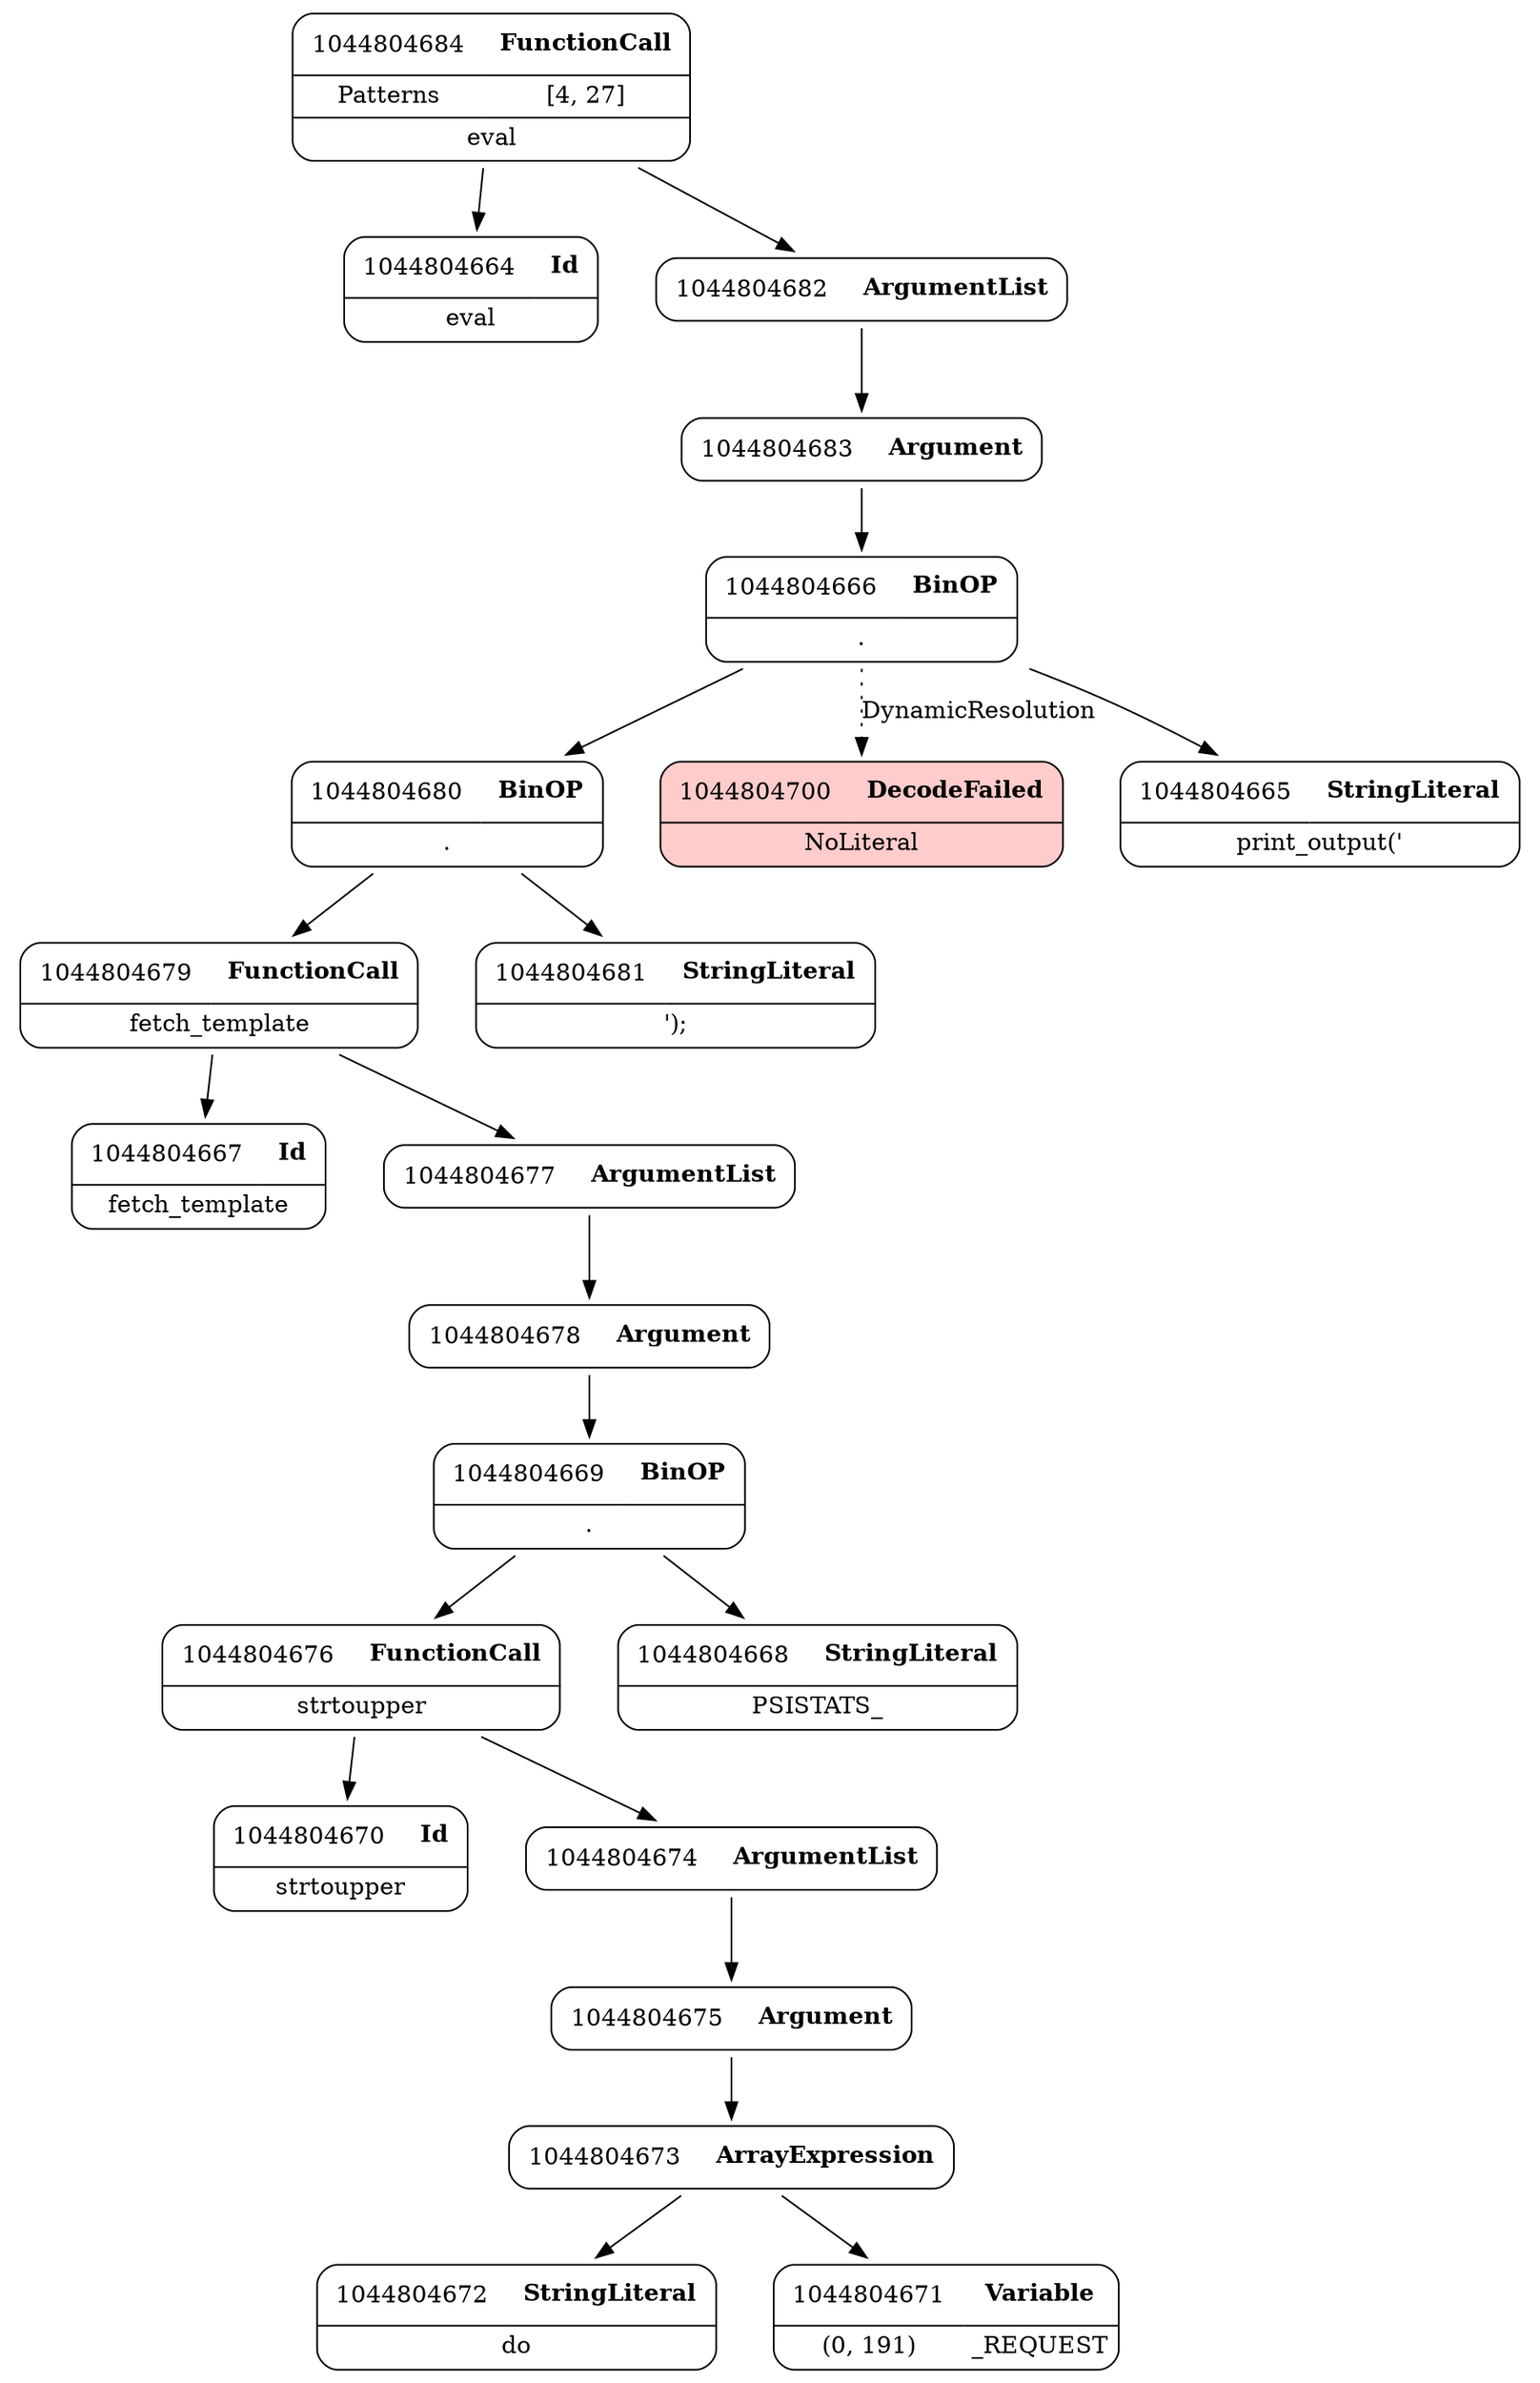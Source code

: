 digraph ast {
node [shape=none];
1044804678 [label=<<TABLE border='1' cellspacing='0' cellpadding='10' style='rounded' ><TR><TD border='0'>1044804678</TD><TD border='0'><B>Argument</B></TD></TR></TABLE>>];
1044804678 -> 1044804669 [weight=2];
1044804679 [label=<<TABLE border='1' cellspacing='0' cellpadding='10' style='rounded' ><TR><TD border='0'>1044804679</TD><TD border='0'><B>FunctionCall</B></TD></TR><HR/><TR><TD border='0' cellpadding='5' colspan='2'>fetch_template</TD></TR></TABLE>>];
1044804679 -> 1044804667 [weight=2];
1044804679 -> 1044804677 [weight=2];
1044804676 [label=<<TABLE border='1' cellspacing='0' cellpadding='10' style='rounded' ><TR><TD border='0'>1044804676</TD><TD border='0'><B>FunctionCall</B></TD></TR><HR/><TR><TD border='0' cellpadding='5' colspan='2'>strtoupper</TD></TR></TABLE>>];
1044804676 -> 1044804670 [weight=2];
1044804676 -> 1044804674 [weight=2];
1044804677 [label=<<TABLE border='1' cellspacing='0' cellpadding='10' style='rounded' ><TR><TD border='0'>1044804677</TD><TD border='0'><B>ArgumentList</B></TD></TR></TABLE>>];
1044804677 -> 1044804678 [weight=2];
1044804674 [label=<<TABLE border='1' cellspacing='0' cellpadding='10' style='rounded' ><TR><TD border='0'>1044804674</TD><TD border='0'><B>ArgumentList</B></TD></TR></TABLE>>];
1044804674 -> 1044804675 [weight=2];
1044804675 [label=<<TABLE border='1' cellspacing='0' cellpadding='10' style='rounded' ><TR><TD border='0'>1044804675</TD><TD border='0'><B>Argument</B></TD></TR></TABLE>>];
1044804675 -> 1044804673 [weight=2];
1044804672 [label=<<TABLE border='1' cellspacing='0' cellpadding='10' style='rounded' ><TR><TD border='0'>1044804672</TD><TD border='0'><B>StringLiteral</B></TD></TR><HR/><TR><TD border='0' cellpadding='5' colspan='2'>do</TD></TR></TABLE>>];
1044804673 [label=<<TABLE border='1' cellspacing='0' cellpadding='10' style='rounded' ><TR><TD border='0'>1044804673</TD><TD border='0'><B>ArrayExpression</B></TD></TR></TABLE>>];
1044804673 -> 1044804671 [weight=2];
1044804673 -> 1044804672 [weight=2];
1044804684 [label=<<TABLE border='1' cellspacing='0' cellpadding='10' style='rounded' ><TR><TD border='0'>1044804684</TD><TD border='0'><B>FunctionCall</B></TD></TR><HR/><TR><TD border='0' cellpadding='5'>Patterns</TD><TD border='0' cellpadding='5'>[4, 27]</TD></TR><HR/><TR><TD border='0' cellpadding='5' colspan='2'>eval</TD></TR></TABLE>>];
1044804684 -> 1044804664 [weight=2];
1044804684 -> 1044804682 [weight=2];
1044804682 [label=<<TABLE border='1' cellspacing='0' cellpadding='10' style='rounded' ><TR><TD border='0'>1044804682</TD><TD border='0'><B>ArgumentList</B></TD></TR></TABLE>>];
1044804682 -> 1044804683 [weight=2];
1044804683 [label=<<TABLE border='1' cellspacing='0' cellpadding='10' style='rounded' ><TR><TD border='0'>1044804683</TD><TD border='0'><B>Argument</B></TD></TR></TABLE>>];
1044804683 -> 1044804666 [weight=2];
1044804680 [label=<<TABLE border='1' cellspacing='0' cellpadding='10' style='rounded' ><TR><TD border='0'>1044804680</TD><TD border='0'><B>BinOP</B></TD></TR><HR/><TR><TD border='0' cellpadding='5' colspan='2'>.</TD></TR></TABLE>>];
1044804680 -> 1044804679 [weight=2];
1044804680 -> 1044804681 [weight=2];
1044804681 [label=<<TABLE border='1' cellspacing='0' cellpadding='10' style='rounded' ><TR><TD border='0'>1044804681</TD><TD border='0'><B>StringLiteral</B></TD></TR><HR/><TR><TD border='0' cellpadding='5' colspan='2'>');</TD></TR></TABLE>>];
1044804670 [label=<<TABLE border='1' cellspacing='0' cellpadding='10' style='rounded' ><TR><TD border='0'>1044804670</TD><TD border='0'><B>Id</B></TD></TR><HR/><TR><TD border='0' cellpadding='5' colspan='2'>strtoupper</TD></TR></TABLE>>];
1044804671 [label=<<TABLE border='1' cellspacing='0' cellpadding='10' style='rounded' ><TR><TD border='0'>1044804671</TD><TD border='0'><B>Variable</B></TD></TR><HR/><TR><TD border='0' cellpadding='5'>(0, 191)</TD><TD border='0' cellpadding='5'>_REQUEST</TD></TR></TABLE>>];
1044804668 [label=<<TABLE border='1' cellspacing='0' cellpadding='10' style='rounded' ><TR><TD border='0'>1044804668</TD><TD border='0'><B>StringLiteral</B></TD></TR><HR/><TR><TD border='0' cellpadding='5' colspan='2'>PSISTATS_</TD></TR></TABLE>>];
1044804700 [label=<<TABLE border='1' cellspacing='0' cellpadding='10' style='rounded' bgcolor='#FFCCCC' ><TR><TD border='0'>1044804700</TD><TD border='0'><B>DecodeFailed</B></TD></TR><HR/><TR><TD border='0' cellpadding='5' colspan='2'>NoLiteral</TD></TR></TABLE>>];
1044804669 [label=<<TABLE border='1' cellspacing='0' cellpadding='10' style='rounded' ><TR><TD border='0'>1044804669</TD><TD border='0'><B>BinOP</B></TD></TR><HR/><TR><TD border='0' cellpadding='5' colspan='2'>.</TD></TR></TABLE>>];
1044804669 -> 1044804668 [weight=2];
1044804669 -> 1044804676 [weight=2];
1044804666 [label=<<TABLE border='1' cellspacing='0' cellpadding='10' style='rounded' ><TR><TD border='0'>1044804666</TD><TD border='0'><B>BinOP</B></TD></TR><HR/><TR><TD border='0' cellpadding='5' colspan='2'>.</TD></TR></TABLE>>];
1044804666 -> 1044804665 [weight=2];
1044804666 -> 1044804680 [weight=2];
1044804666 -> 1044804700 [style=dotted,label=DynamicResolution];
1044804667 [label=<<TABLE border='1' cellspacing='0' cellpadding='10' style='rounded' ><TR><TD border='0'>1044804667</TD><TD border='0'><B>Id</B></TD></TR><HR/><TR><TD border='0' cellpadding='5' colspan='2'>fetch_template</TD></TR></TABLE>>];
1044804664 [label=<<TABLE border='1' cellspacing='0' cellpadding='10' style='rounded' ><TR><TD border='0'>1044804664</TD><TD border='0'><B>Id</B></TD></TR><HR/><TR><TD border='0' cellpadding='5' colspan='2'>eval</TD></TR></TABLE>>];
1044804665 [label=<<TABLE border='1' cellspacing='0' cellpadding='10' style='rounded' ><TR><TD border='0'>1044804665</TD><TD border='0'><B>StringLiteral</B></TD></TR><HR/><TR><TD border='0' cellpadding='5' colspan='2'>print_output('</TD></TR></TABLE>>];
}
